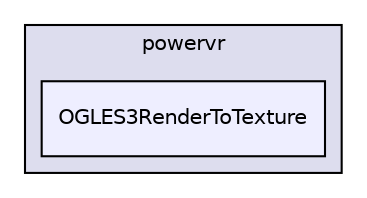 digraph "PVR/SDK_3.4/Examples/Intermediate/RenderToTexture/OGLES3/Build/Android/src/com/powervr/OGLES3RenderToTexture" {
  compound=true
  node [ fontsize="10", fontname="Helvetica"];
  edge [ labelfontsize="10", labelfontname="Helvetica"];
  subgraph clusterdir_5e23c0af17038be786f29ed7edfc5d35 {
    graph [ bgcolor="#ddddee", pencolor="black", label="powervr" fontname="Helvetica", fontsize="10", URL="dir_5e23c0af17038be786f29ed7edfc5d35.html"]
  dir_5c1b4638ff467beb5898b0c435398c86 [shape=box, label="OGLES3RenderToTexture", style="filled", fillcolor="#eeeeff", pencolor="black", URL="dir_5c1b4638ff467beb5898b0c435398c86.html"];
  }
}
